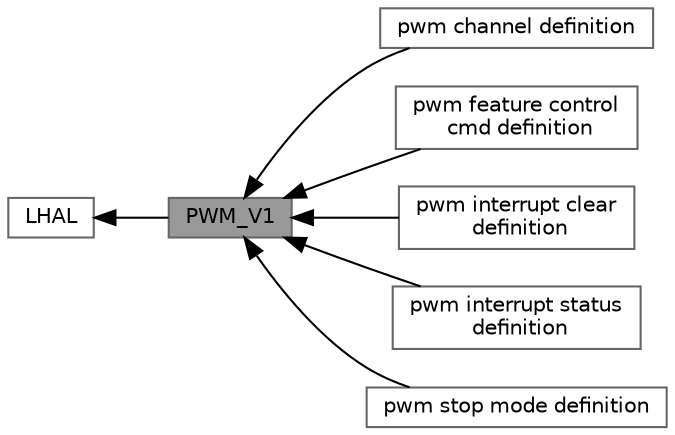 digraph "PWM_V1"
{
 // LATEX_PDF_SIZE
  bgcolor="transparent";
  edge [fontname=Helvetica,fontsize=10,labelfontname=Helvetica,labelfontsize=10];
  node [fontname=Helvetica,fontsize=10,shape=box,height=0.2,width=0.4];
  rankdir=LR;
  Node2 [label="LHAL",height=0.2,width=0.4,color="grey40", fillcolor="white", style="filled",URL="$group___l_h_a_l.html",tooltip=" "];
  Node3 [label="pwm channel definition",height=0.2,width=0.4,color="grey40", fillcolor="white", style="filled",URL="$group___p_w_m___c_h_a_n_n_e_l.html",tooltip=" "];
  Node6 [label="pwm feature control\l cmd definition",height=0.2,width=0.4,color="grey40", fillcolor="white", style="filled",URL="$group___p_w_m___c_m_d.html",tooltip=" "];
  Node5 [label="pwm interrupt clear\l definition",height=0.2,width=0.4,color="grey40", fillcolor="white", style="filled",URL="$group___p_w_m___i_n_t_c_l_r.html",tooltip=" "];
  Node4 [label="pwm interrupt status\l definition",height=0.2,width=0.4,color="grey40", fillcolor="white", style="filled",URL="$group___p_w_m___i_n_t_s_t_s.html",tooltip=" "];
  Node7 [label="pwm stop mode definition",height=0.2,width=0.4,color="grey40", fillcolor="white", style="filled",URL="$group___p_w_m___s_t_o_p___m_o_d_e.html",tooltip=" "];
  Node1 [label="PWM_V1",height=0.2,width=0.4,color="gray40", fillcolor="grey60", style="filled", fontcolor="black",tooltip=" "];
  Node2->Node1 [shape=plaintext, dir="back", style="solid"];
  Node1->Node3 [shape=plaintext, dir="back", style="solid"];
  Node1->Node4 [shape=plaintext, dir="back", style="solid"];
  Node1->Node5 [shape=plaintext, dir="back", style="solid"];
  Node1->Node6 [shape=plaintext, dir="back", style="solid"];
  Node1->Node7 [shape=plaintext, dir="back", style="solid"];
}

